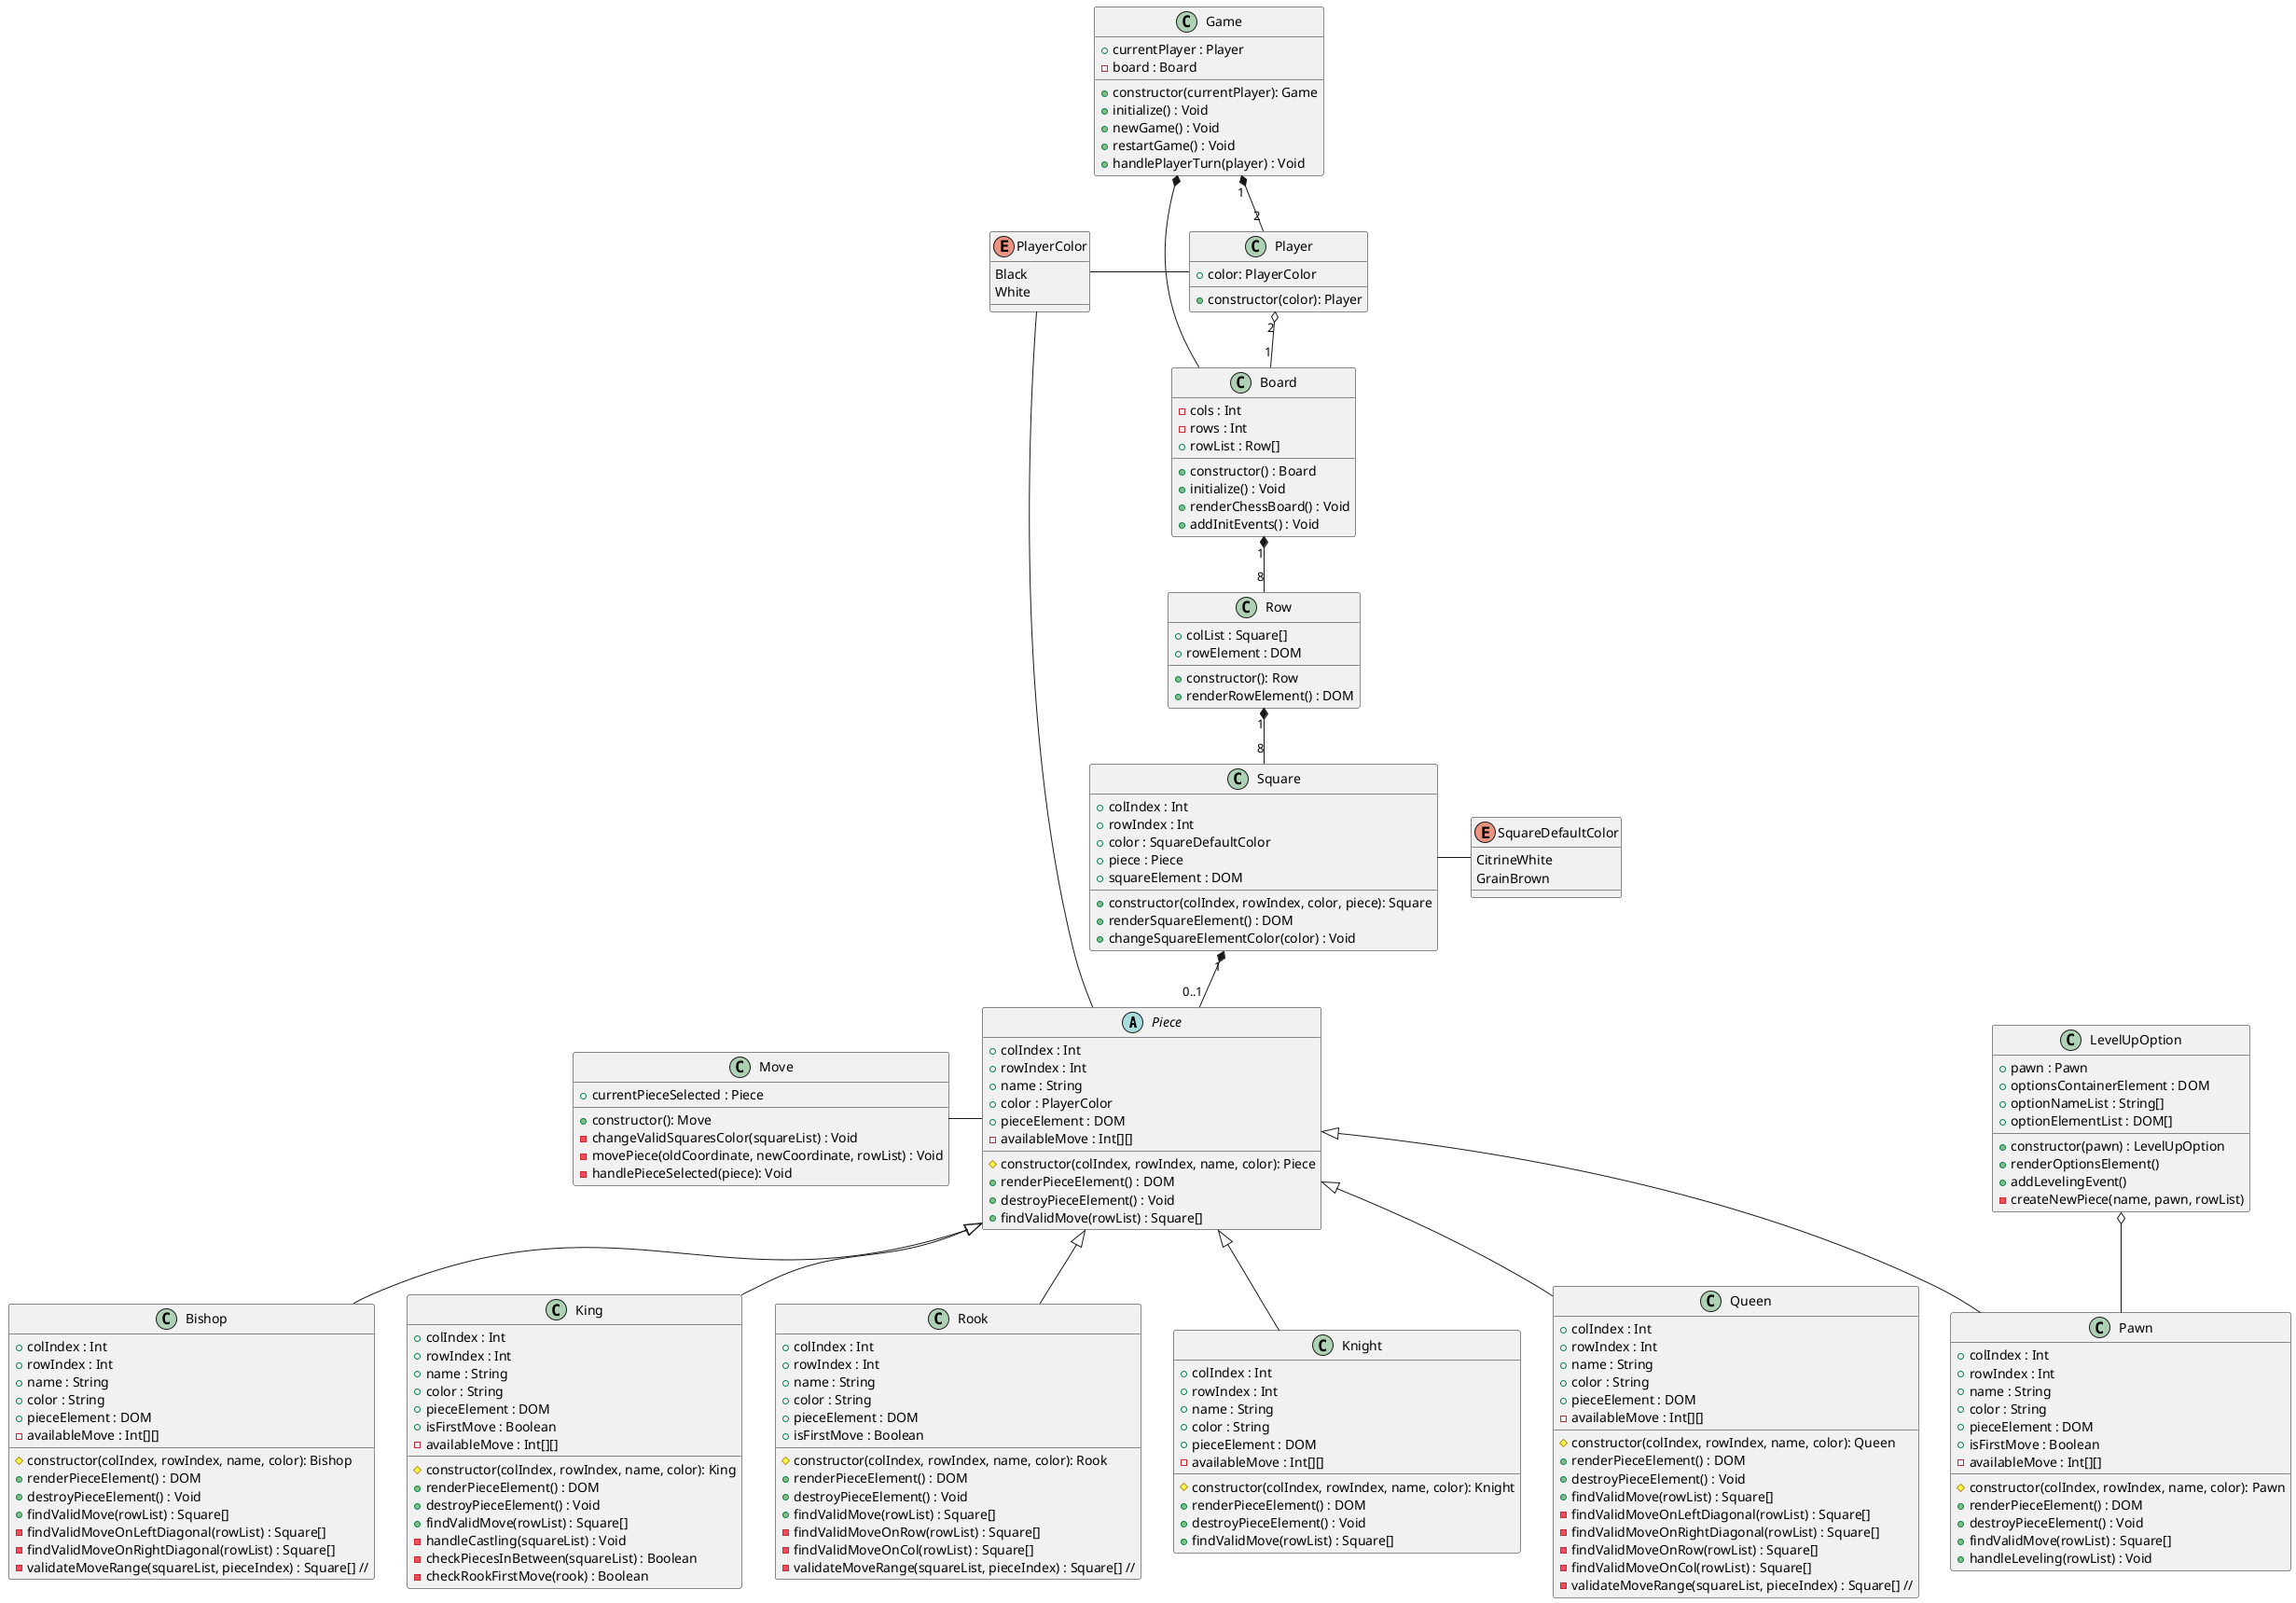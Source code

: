 @startuml class
abstract class Piece {
    + colIndex : Int
    + rowIndex : Int
    + name : String
    + color : PlayerColor
    + pieceElement : DOM
    - availableMove : Int[][]

    # constructor(colIndex, rowIndex, name, color): Piece
    + renderPieceElement() : DOM
    + destroyPieceElement() : Void
    + findValidMove(rowList) : Square[]
}

class Pawn {
    + colIndex : Int
    + rowIndex : Int
    + name : String
    + color : String
    + pieceElement : DOM
    + isFirstMove : Boolean
    - availableMove : Int[][]

    # constructor(colIndex, rowIndex, name, color): Pawn
    + renderPieceElement() : DOM
    + destroyPieceElement() : Void
    + findValidMove(rowList) : Square[]
    + handleLeveling(rowList) : Void
}

class Bishop {
    + colIndex : Int
    + rowIndex : Int
    + name : String
    + color : String
    + pieceElement : DOM
    - availableMove : Int[][]

    # constructor(colIndex, rowIndex, name, color): Bishop
    + renderPieceElement() : DOM
    + destroyPieceElement() : Void
    + findValidMove(rowList) : Square[]
    - findValidMoveOnLeftDiagonal(rowList) : Square[]
    - findValidMoveOnRightDiagonal(rowList) : Square[]  
    - validateMoveRange(squareList, pieceIndex) : Square[] //

}

class King {
    + colIndex : Int
    + rowIndex : Int
    + name : String
    + color : String
    + pieceElement : DOM
    + isFirstMove : Boolean
    - availableMove : Int[][]

    # constructor(colIndex, rowIndex, name, color): King
    + renderPieceElement() : DOM
    + destroyPieceElement() : Void
    + findValidMove(rowList) : Square[]
    - handleCastling(squareList) : Void
    - checkPiecesInBetween(squareList) : Boolean
    - checkRookFirstMove(rook) : Boolean
}

class Rook {
    + colIndex : Int
    + rowIndex : Int
    + name : String
    + color : String
    + pieceElement : DOM
    + isFirstMove : Boolean
    
    # constructor(colIndex, rowIndex, name, color): Rook
    + renderPieceElement() : DOM
    + destroyPieceElement() : Void
    + findValidMove(rowList) : Square[]
    - findValidMoveOnRow(rowList) : Square[]
    - findValidMoveOnCol(rowList) : Square[]
    - validateMoveRange(squareList, pieceIndex) : Square[] //
}

class Knight {
    + colIndex : Int
    + rowIndex : Int
    + name : String
    + color : String
    + pieceElement : DOM
    - availableMove : Int[][]

    # constructor(colIndex, rowIndex, name, color): Knight
    + renderPieceElement() : DOM
    + destroyPieceElement() : Void
    + findValidMove(rowList) : Square[]
}

class Queen {
    + colIndex : Int
    + rowIndex : Int
    + name : String
    + color : String
    + pieceElement : DOM
    - availableMove : Int[][]

    # constructor(colIndex, rowIndex, name, color): Queen
    + renderPieceElement() : DOM
    + destroyPieceElement() : Void
    + findValidMove(rowList) : Square[]
    - findValidMoveOnLeftDiagonal(rowList) : Square[]
    - findValidMoveOnRightDiagonal(rowList) : Square[]  
    - findValidMoveOnRow(rowList) : Square[]
    - findValidMoveOnCol(rowList) : Square[]
    - validateMoveRange(squareList, pieceIndex) : Square[] //
}

class Square {
    + colIndex : Int
    + rowIndex : Int
    + color : SquareDefaultColor
    + piece : Piece
    + squareElement : DOM

    + constructor(colIndex, rowIndex, color, piece): Square
    + renderSquareElement() : DOM
    + changeSquareElementColor(color) : Void
}

class Row {
    + colList : Square[]
    + rowElement : DOM

    + constructor(): Row
    + renderRowElement() : DOM
}

class Board {
    - cols : Int
    - rows : Int
    + rowList : Row[]

    + constructor() : Board
    + initialize() : Void
    + renderChessBoard() : Void
    + addInitEvents() : Void
}

class Game {
    + currentPlayer : Player
    - board : Board

    + constructor(currentPlayer): Game
    + initialize() : Void
    + newGame() : Void
    + restartGame() : Void
    + handlePlayerTurn(player) : Void
}

class Player {
    + color: PlayerColor

    + constructor(color): Player
}

class LevelUpOption {
    + pawn : Pawn
    + optionsContainerElement : DOM
    + optionNameList : String[]
    + optionElementList : DOM[]

    + constructor(pawn) : LevelUpOption
    + renderOptionsElement()
    + addLevelingEvent()
    - createNewPiece(name, pawn, rowList)
}

class Move {
    + currentPieceSelected : Piece
    
    + constructor(): Move
    - changeValidSquaresColor(squareList) : Void
    - movePiece(oldCoordinate, newCoordinate, rowList) : Void
    - handlePieceSelected(piece): Void
}

enum PlayerColor {
    Black
    White
}

enum SquareDefaultColor {
    CitrineWhite
    GrainBrown
}

Piece <|-- Pawn
Piece <|-- Bishop
Piece <|-- King
Piece <|-- Rook
Piece <|-- Knight
Piece <|-- Queen
Move - Piece
LevelUpOption o-- Pawn

Game "1" *-- "2" Player
Game *-- Board
Player "2" o-- "1" Board
Board "1" *-- "8" Row
Row "1" *-- "8" Square
Square "1" *-- "0..1"Piece

PlayerColor - Player
Square - SquareDefaultColor
PlayerColor - Piece
@enduml